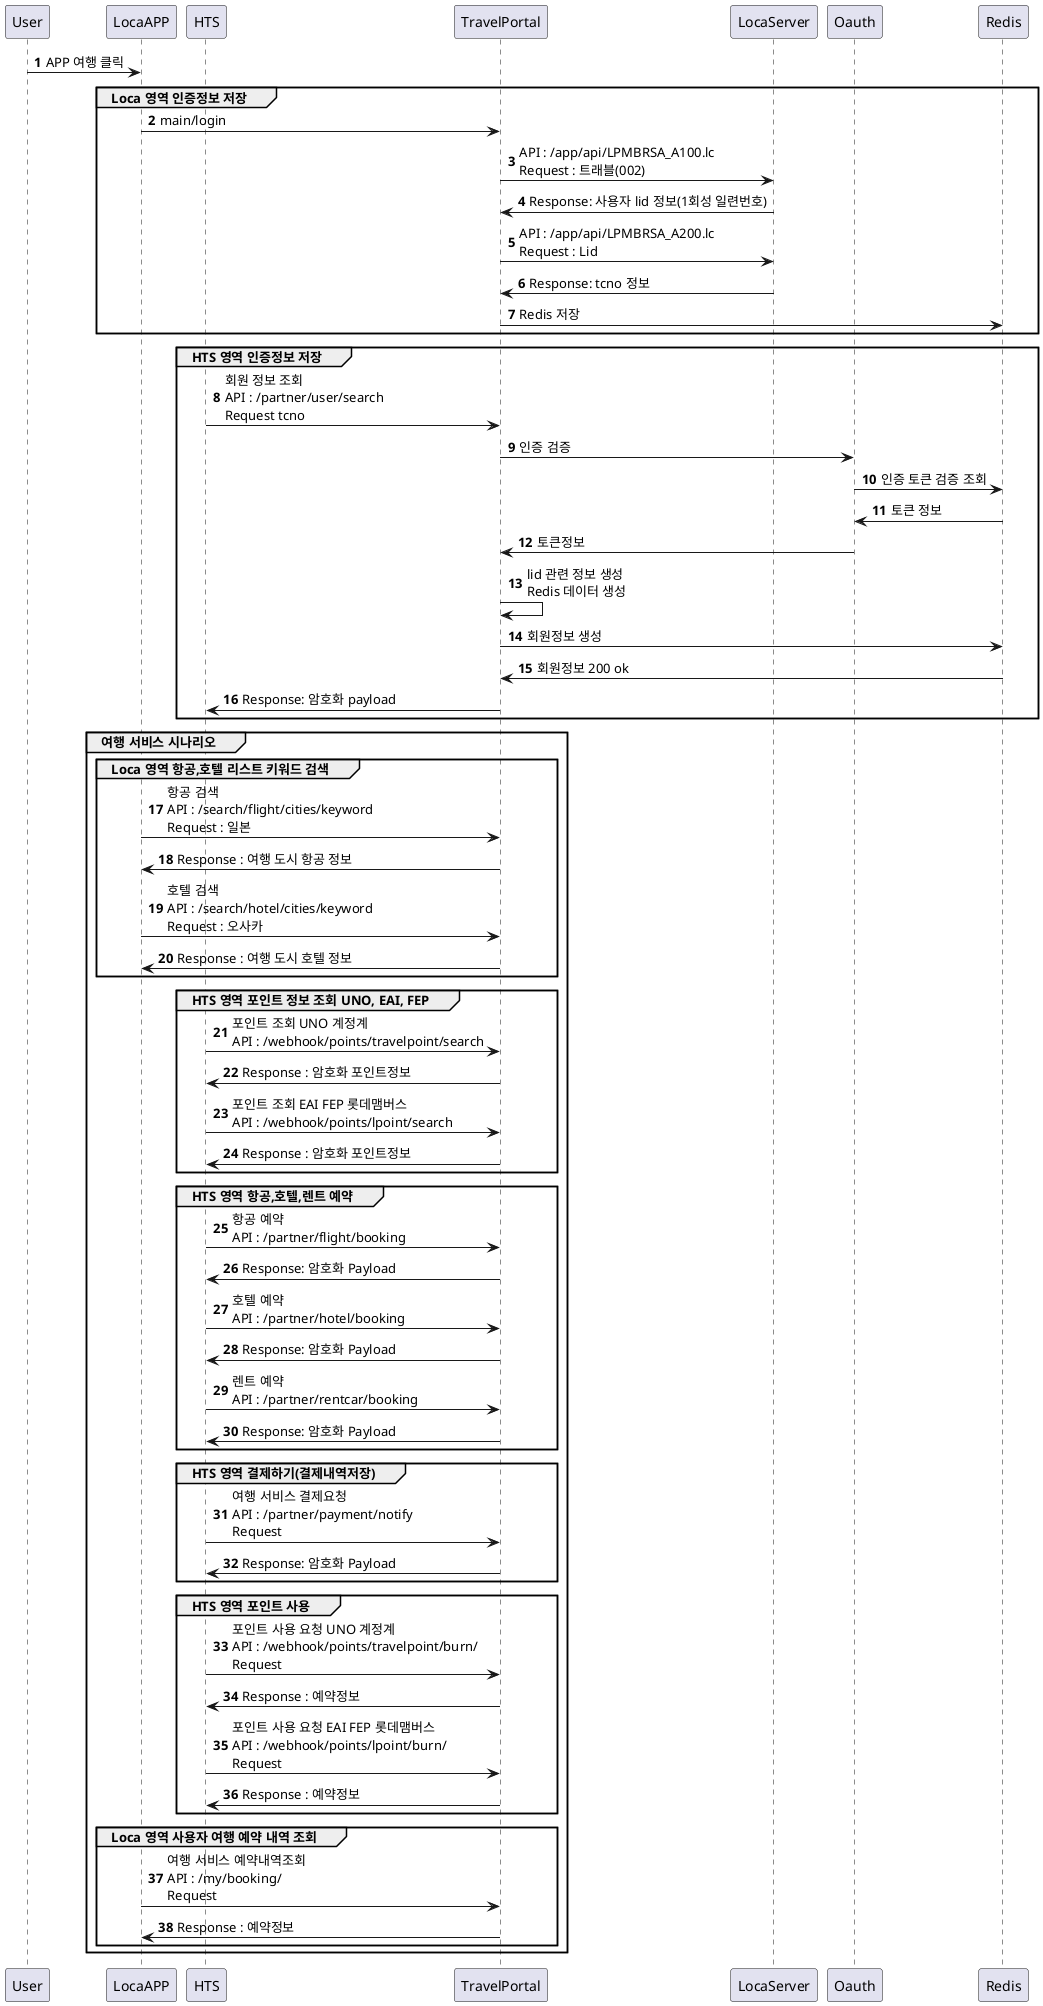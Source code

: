 @startuml
'https://plantuml.com/sequence-diagram

' 참여자 순서를 명시적으로 지정
participant User
participant LocaAPP
participant HTS
participant TravelPortal
participant LocaServer
participant Oauth
participant Redis

autonumber
User -> LocaAPP : APP 여행 클릭
group Loca 영역 인증정보 저장
    LocaAPP -> TravelPortal: main/login
    TravelPortal -> LocaServer: API : /app/api/LPMBRSA_A100.lc \nRequest : 트래블(002)
    LocaServer -> TravelPortal : Response: 사용자 lid 정보(1회성 일련번호)
    TravelPortal -> LocaServer : API : /app/api/LPMBRSA_A200.lc\nRequest : Lid
    LocaServer -> TravelPortal : Response: tcno 정보
    TravelPortal -> Redis : Redis 저장
end

group HTS 영역 인증정보 저장
    HTS -> TravelPortal : 회원 정보 조회\nAPI : /partner/user/search\nRequest tcno
    TravelPortal -> Oauth : 인증 검증
    Oauth -> Redis : 인증 토큰 검증 조회
    Redis -> Oauth : 토큰 정보
    Oauth -> TravelPortal : 토큰정보
    TravelPortal -> TravelPortal : lid 관련 정보 생성\nRedis 데이터 생성
    TravelPortal -> Redis : 회원정보 생성
    Redis -> TravelPortal : 회원정보 200 ok
    TravelPortal -> HTS : Response: 암호화 payload
end

group 여행 서비스 시나리오

    group Loca 영역 항공,호텔 리스트 키워드 검색
        LocaAPP -> TravelPortal : 항공 검색\nAPI : /search/flight/cities/keyword\nRequest : 일본
        TravelPortal -> LocaAPP : Response : 여행 도시 항공 정보
        LocaAPP -> TravelPortal : 호텔 검색\nAPI : /search/hotel/cities/keyword\nRequest : 오사카
        TravelPortal -> LocaAPP : Response : 여행 도시 호텔 정보
    end

    group HTS 영역 포인트 정보 조회 UNO, EAI, FEP
        HTS -> TravelPortal : 포인트 조회 UNO 계정계\nAPI : /webhook/points/travelpoint/search
        TravelPortal -> HTS : Response : 암호화 포인트정보

        HTS -> TravelPortal : 포인트 조회 EAI FEP 롯데맴버스\nAPI : /webhook/points/lpoint/search
        TravelPortal -> HTS : Response : 암호화 포인트정보
    end

    group HTS 영역 항공,호텔,렌트 예약
        HTS -> TravelPortal : 항공 예약\nAPI : /partner/flight/booking
        TravelPortal -> HTS : Response: 암호화 Payload
        HTS -> TravelPortal : 호텔 예약\nAPI : /partner/hotel/booking
        TravelPortal -> HTS : Response: 암호화 Payload
        HTS -> TravelPortal : 렌트 예약\nAPI : /partner/rentcar/booking
        TravelPortal -> HTS : Response: 암호화 Payload
    end

    group HTS 영역 결제하기(결제내역저장)
        HTS -> TravelPortal : 여행 서비스 결제요청\nAPI : /partner/payment/notify\nRequest
        TravelPortal -> HTS : Response: 암호화 Payload
    end

    group HTS 영역 포인트 사용
        HTS -> TravelPortal : 포인트 사용 요청 UNO 계정계 \nAPI : /webhook/points/travelpoint/burn/\nRequest
        TravelPortal -> HTS : Response : 예약정보
        HTS -> TravelPortal : 포인트 사용 요청 EAI FEP 롯데맴버스 \nAPI : /webhook/points/lpoint/burn/\nRequest
        TravelPortal -> HTS : Response : 예약정보
    end

    group Loca 영역 사용자 여행 예약 내역 조회
        LocaAPP -> TravelPortal : 여행 서비스 예약내역조회\nAPI : /my/booking/\nRequest
        TravelPortal -> LocaAPP : Response : 예약정보
    end
end
@enduml
